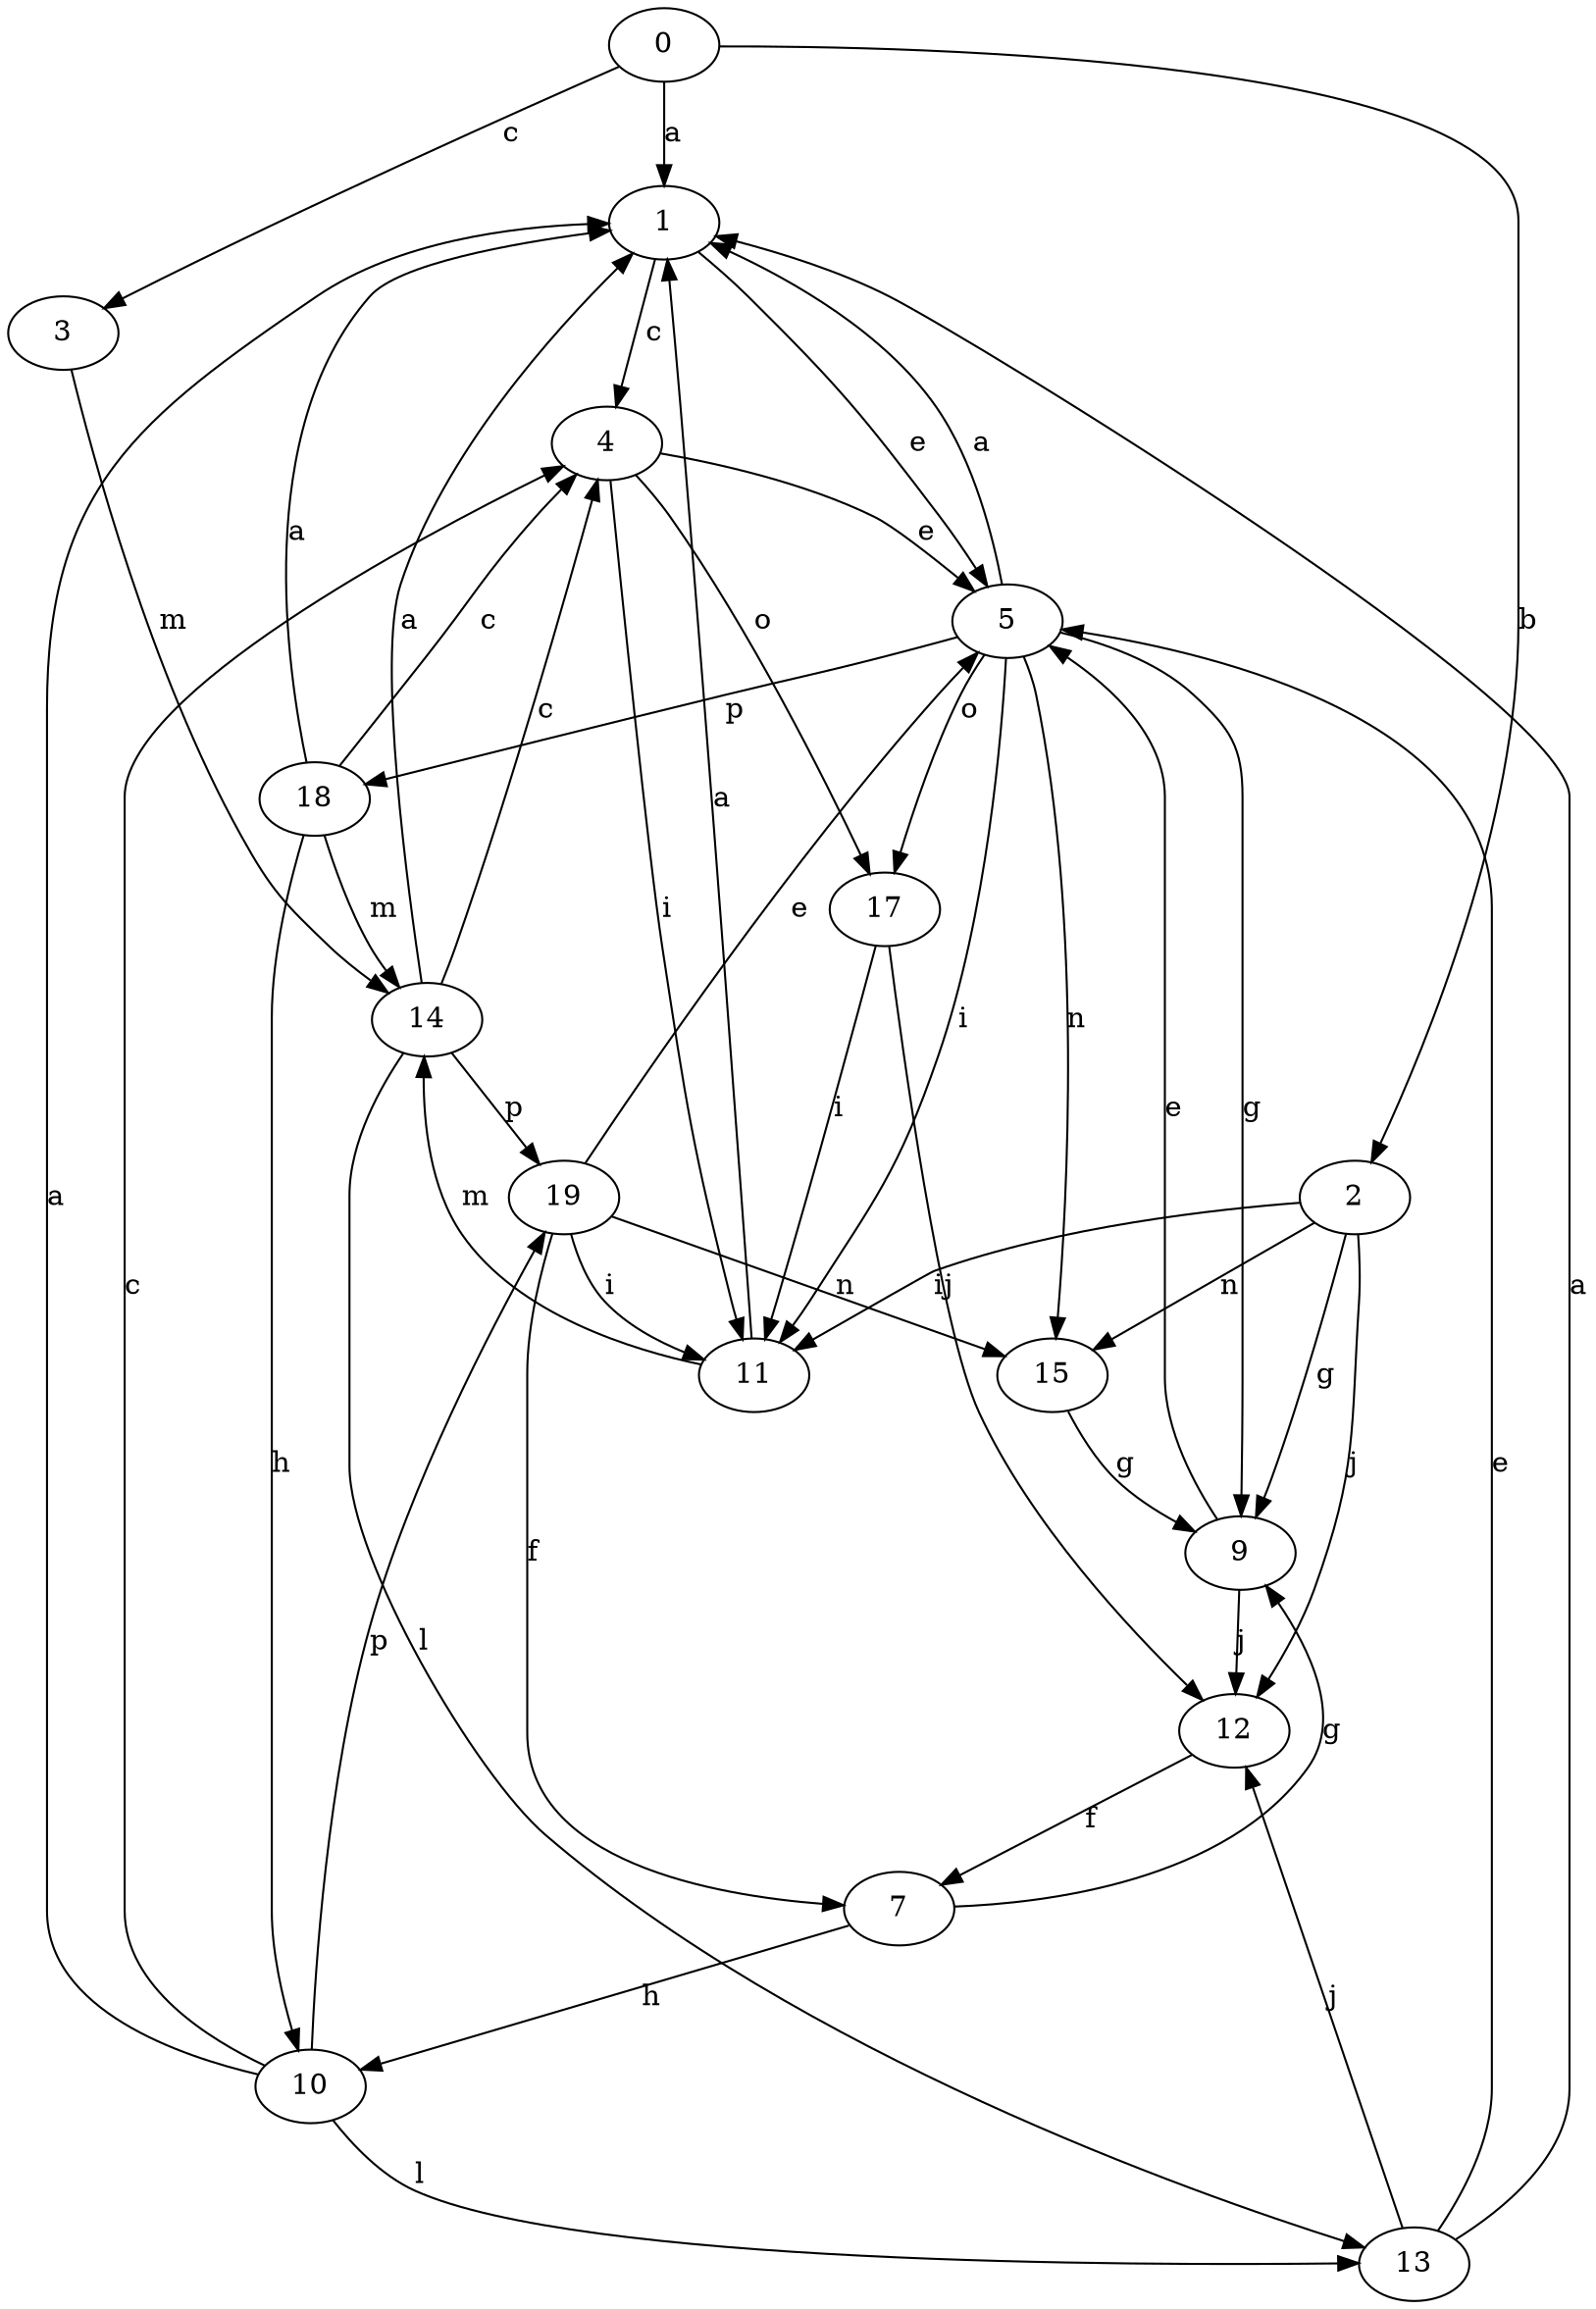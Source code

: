 strict digraph  {
1;
2;
3;
4;
5;
7;
0;
9;
10;
11;
12;
13;
14;
15;
17;
18;
19;
1 -> 4  [label=c];
1 -> 5  [label=e];
2 -> 9  [label=g];
2 -> 11  [label=i];
2 -> 12  [label=j];
2 -> 15  [label=n];
3 -> 14  [label=m];
4 -> 5  [label=e];
4 -> 11  [label=i];
4 -> 17  [label=o];
5 -> 1  [label=a];
5 -> 9  [label=g];
5 -> 11  [label=i];
5 -> 15  [label=n];
5 -> 17  [label=o];
5 -> 18  [label=p];
7 -> 9  [label=g];
7 -> 10  [label=h];
0 -> 1  [label=a];
0 -> 2  [label=b];
0 -> 3  [label=c];
9 -> 5  [label=e];
9 -> 12  [label=j];
10 -> 1  [label=a];
10 -> 4  [label=c];
10 -> 13  [label=l];
10 -> 19  [label=p];
11 -> 1  [label=a];
11 -> 14  [label=m];
12 -> 7  [label=f];
13 -> 1  [label=a];
13 -> 5  [label=e];
13 -> 12  [label=j];
14 -> 1  [label=a];
14 -> 4  [label=c];
14 -> 13  [label=l];
14 -> 19  [label=p];
15 -> 9  [label=g];
17 -> 11  [label=i];
17 -> 12  [label=j];
18 -> 1  [label=a];
18 -> 4  [label=c];
18 -> 10  [label=h];
18 -> 14  [label=m];
19 -> 5  [label=e];
19 -> 7  [label=f];
19 -> 11  [label=i];
19 -> 15  [label=n];
}
